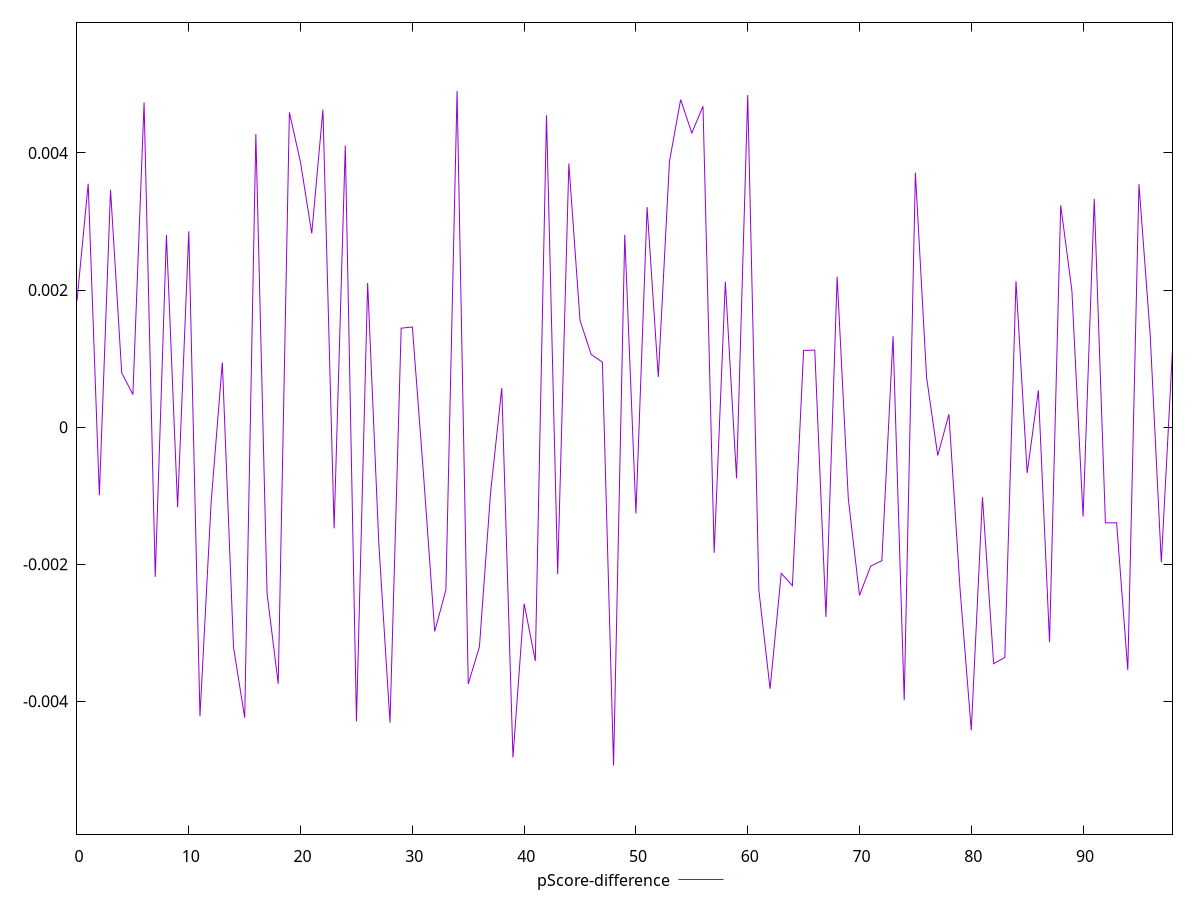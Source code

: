 reset

$pScoreDifference <<EOF
0 0.0018441854552545545
1 0.00355128726888998
2 -0.000993738549267431
3 0.0034624759411989725
4 0.0007932108063225529
5 0.0004748812108654743
6 0.004735840180382311
7 -0.0021841254034121738
8 0.002802512461430595
9 -0.001167342897216317
10 0.0028569645617414485
11 -0.004216871548936185
12 -0.001093198260670114
13 0.000944287972111324
14 -0.003207801337711702
15 -0.004238223662086704
16 0.004275377056872309
17 -0.0024238516680100686
18 -0.003744528632928512
19 0.004592051142397913
20 0.0038585726070934356
21 0.002826292208621739
22 0.004631744939744831
23 -0.0014768999260114102
24 0.004108231060448553
25 -0.004291365056592111
26 0.002103067382649426
27 -0.0016972575188179961
28 -0.00430999399038523
29 0.001443202663002796
30 0.0014609479840438366
31 -0.000694738273540163
32 -0.00298071778693465
33 -0.0023745797580111416
34 0.004905877165673034
35 -0.003746450053161876
36 -0.003204265906023407
37 -0.0009505014194808314
38 0.0005706097570754576
39 -0.004819140192543703
40 -0.0025743641903573367
41 -0.003410555019410566
42 0.004549628884406798
43 -0.0021440990894100453
44 0.0038448267734860764
45 0.0015554917560698378
46 0.00106023863665905
47 0.0009473730526197155
48 -0.004937295187182333
49 0.002804237920929653
50 -0.0012593889923119272
51 0.003209226903293949
52 0.0007318660375701391
53 0.0038762675268728675
54 0.004778010502021979
55 0.0042898171939533825
56 0.004681405967929209
57 -0.0018329215779677721
58 0.002121416383558339
59 -0.0007462051143943826
60 0.004845389210251461
61 -0.0023847808298897988
62 -0.0038176660545392593
63 -0.002132810214011238
64 -0.002312939045531315
65 0.0011194079814722535
66 0.0011236302885897498
67 -0.00276904588980198
68 0.0021947214680860805
69 -0.0010467911963314425
70 -0.0024543047922031547
71 -0.002027912517400976
72 -0.001948001309525882
73 0.0013255384878798626
74 -0.003985570352543877
75 0.003710595684713547
76 0.0007266349651497972
77 -0.00041372889225332887
78 0.00018795094697554582
79 -0.002374214921586626
80 -0.004421438219614604
81 -0.0010225167729404072
82 -0.0034513533107976
83 -0.0033594034997429523
84 0.0021284977199271804
85 -0.0006690240322754226
86 0.0005374228474139819
87 -0.003136480536283459
88 0.003236702244129419
89 0.0019922468722446407
90 -0.0013057650272610966
91 0.003329745360271752
92 -0.0013965045704212864
93 -0.0013954022242722575
94 -0.003544589414227195
95 0.0035432410077018694
96 0.0013611858596723758
97 -0.001972283722717516
98 0.001132006595481072
EOF

set key outside below
set xrange [0:98]
set yrange [-0.005937295187182333:0.005905877165673034]
set trange [-0.005937295187182333:0.005905877165673034]
set terminal svg size 640, 500 enhanced background rgb 'white'
set output "reports/report_00027_2021-02-24T12-40-31.850Z/mainthread-work-breakdown/samples/card/pScore-difference/values.svg"

plot $pScoreDifference title "pScore-difference" with line

reset
